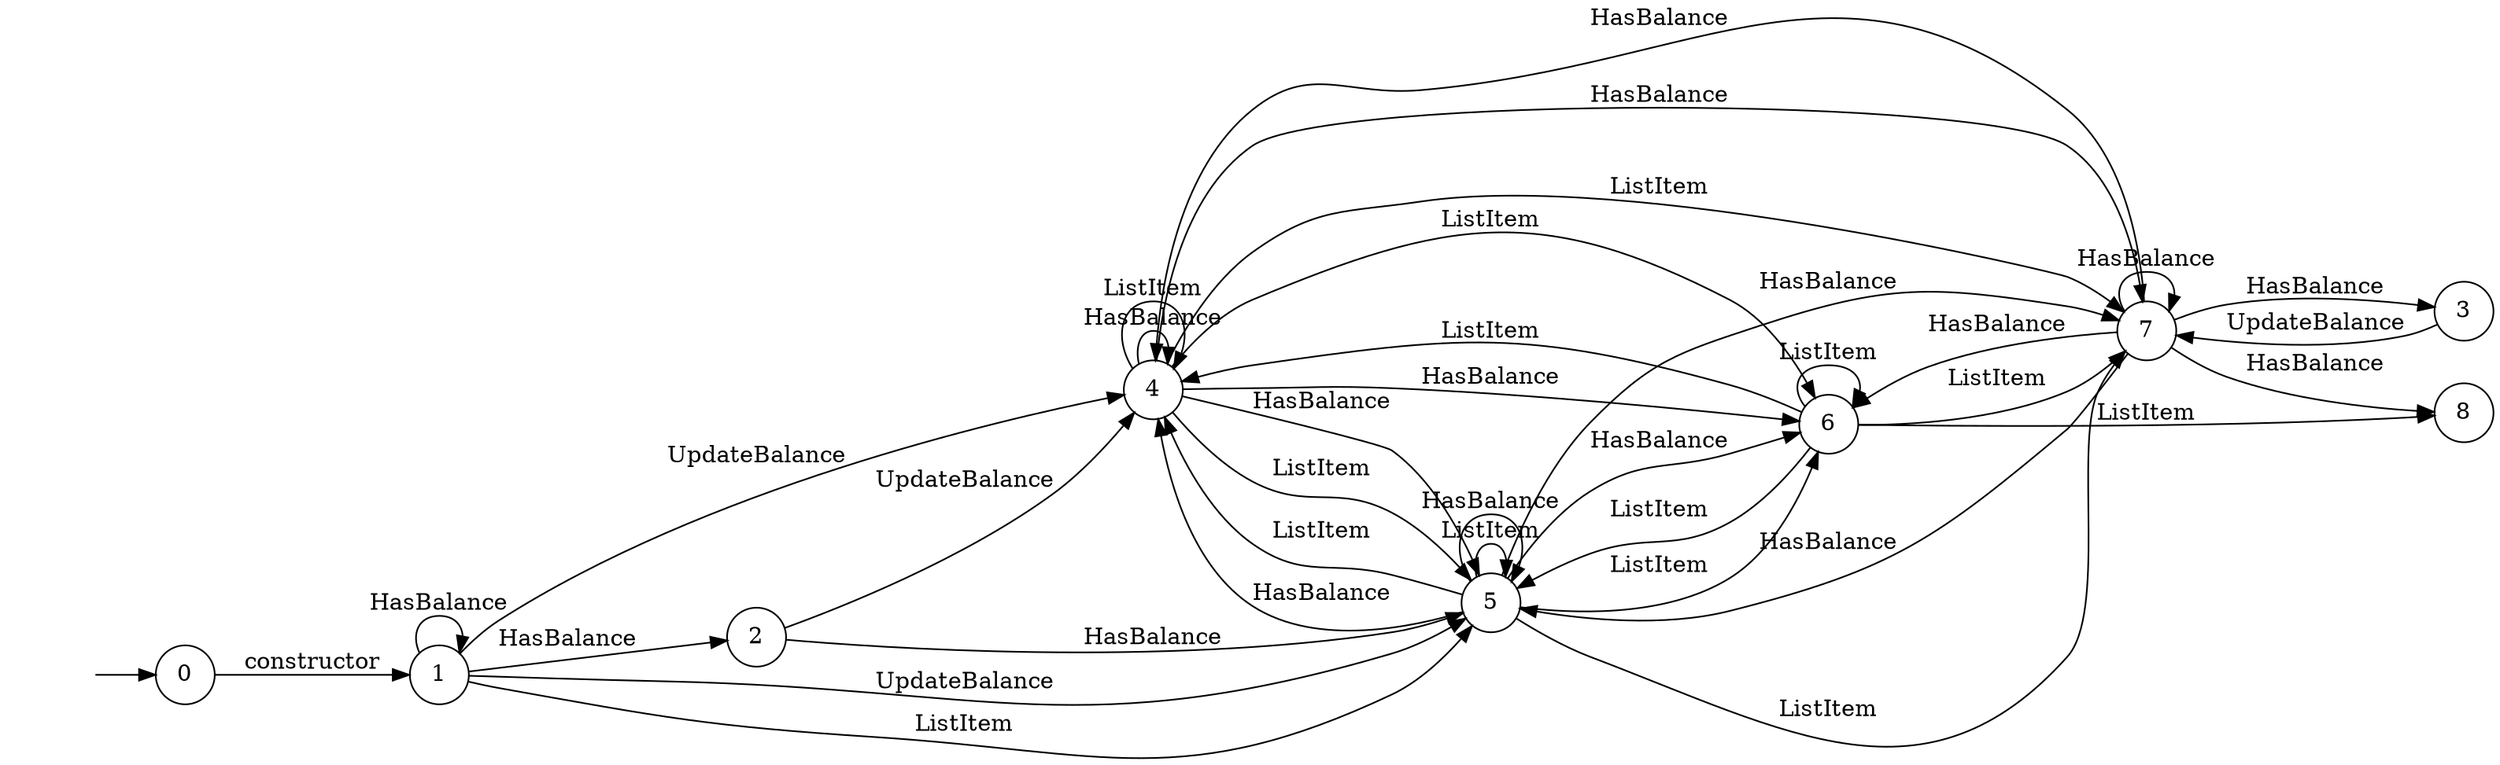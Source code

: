 digraph "Dapp-Automata-data/fuzzer/testnetdata-model-rq1-fix/Bazaar/Ktail-1" {
	graph [rankdir=LR]
	"" [label="" shape=plaintext]
	4 [label=4 shape=circle]
	5 [label=5 shape=circle]
	7 [label=7 shape=circle]
	3 [label=3 shape=circle]
	6 [label=6 shape=circle]
	8 [label=8 shape=circle]
	0 [label=0 shape=circle]
	2 [label=2 shape=circle]
	1 [label=1 shape=circle]
	"" -> 0 [label=""]
	1 -> 2 [label=HasBalance]
	1 -> 1 [label=HasBalance]
	1 -> 4 [label=UpdateBalance]
	1 -> 5 [label=UpdateBalance]
	1 -> 5 [label=ListItem]
	2 -> 4 [label=UpdateBalance]
	2 -> 5 [label=HasBalance]
	4 -> 4 [label=HasBalance]
	4 -> 5 [label=HasBalance]
	4 -> 7 [label=HasBalance]
	4 -> 6 [label=HasBalance]
	4 -> 4 [label=ListItem]
	4 -> 5 [label=ListItem]
	4 -> 7 [label=ListItem]
	4 -> 6 [label=ListItem]
	5 -> 4 [label=ListItem]
	5 -> 5 [label=ListItem]
	5 -> 7 [label=ListItem]
	5 -> 6 [label=ListItem]
	5 -> 4 [label=HasBalance]
	5 -> 5 [label=HasBalance]
	5 -> 7 [label=HasBalance]
	5 -> 6 [label=HasBalance]
	6 -> 4 [label=ListItem]
	6 -> 5 [label=ListItem]
	6 -> 7 [label=ListItem]
	6 -> 6 [label=ListItem]
	6 -> 8 [label=ListItem]
	7 -> 4 [label=HasBalance]
	7 -> 5 [label=HasBalance]
	7 -> 7 [label=HasBalance]
	7 -> 3 [label=HasBalance]
	7 -> 6 [label=HasBalance]
	7 -> 8 [label=HasBalance]
	0 -> 1 [label=constructor]
	3 -> 7 [label=UpdateBalance]
}
